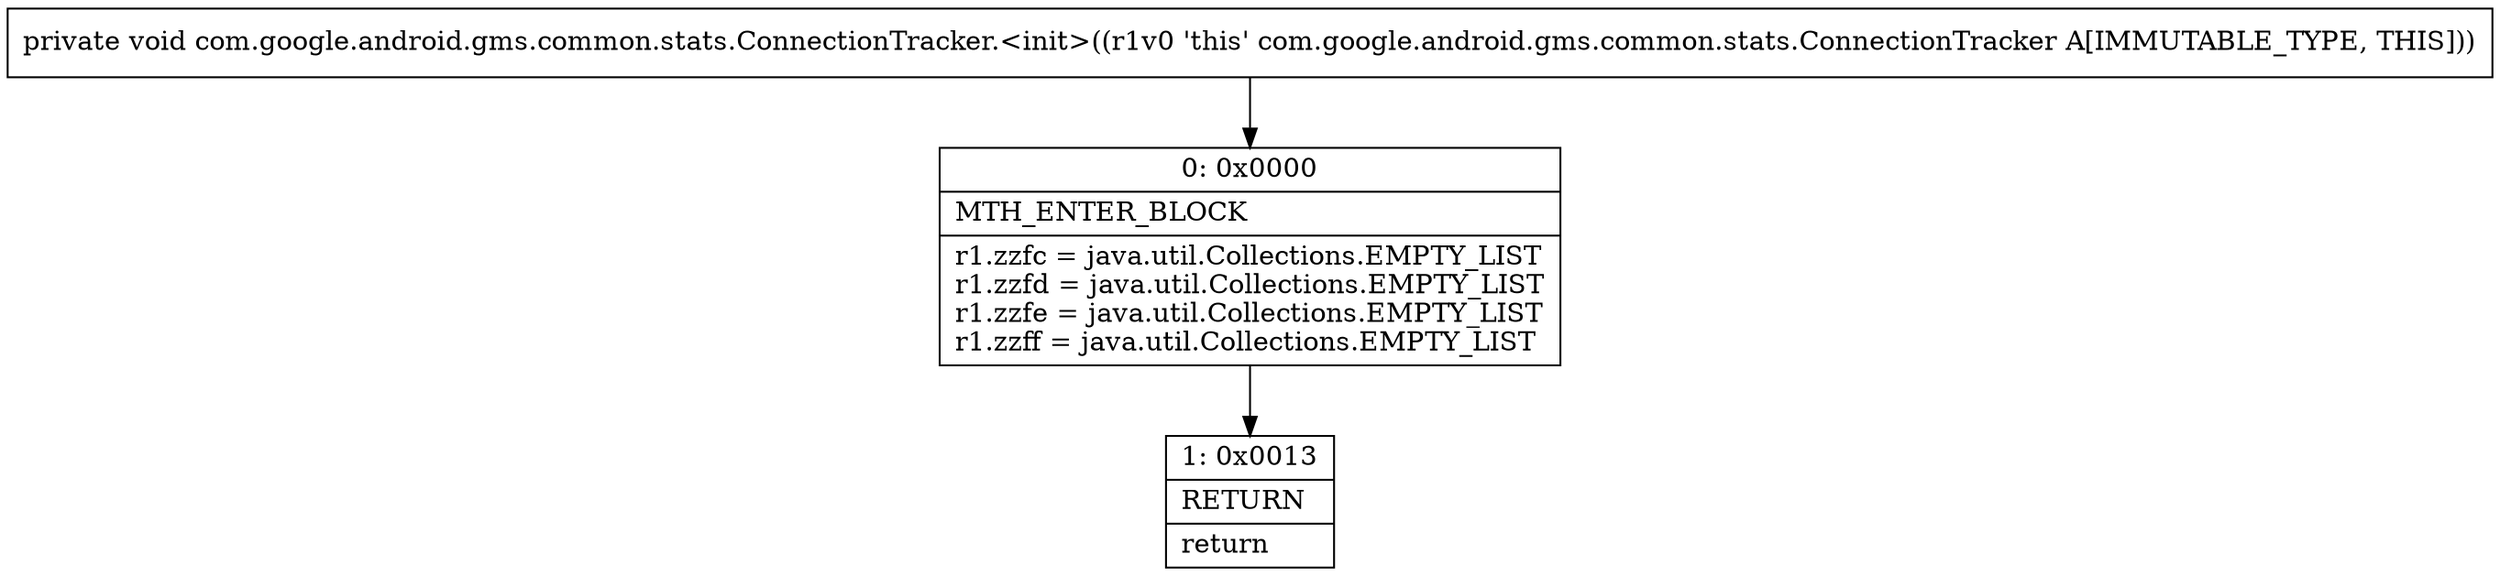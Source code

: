 digraph "CFG forcom.google.android.gms.common.stats.ConnectionTracker.\<init\>()V" {
Node_0 [shape=record,label="{0\:\ 0x0000|MTH_ENTER_BLOCK\l|r1.zzfc = java.util.Collections.EMPTY_LIST\lr1.zzfd = java.util.Collections.EMPTY_LIST\lr1.zzfe = java.util.Collections.EMPTY_LIST\lr1.zzff = java.util.Collections.EMPTY_LIST\l}"];
Node_1 [shape=record,label="{1\:\ 0x0013|RETURN\l|return\l}"];
MethodNode[shape=record,label="{private void com.google.android.gms.common.stats.ConnectionTracker.\<init\>((r1v0 'this' com.google.android.gms.common.stats.ConnectionTracker A[IMMUTABLE_TYPE, THIS])) }"];
MethodNode -> Node_0;
Node_0 -> Node_1;
}

